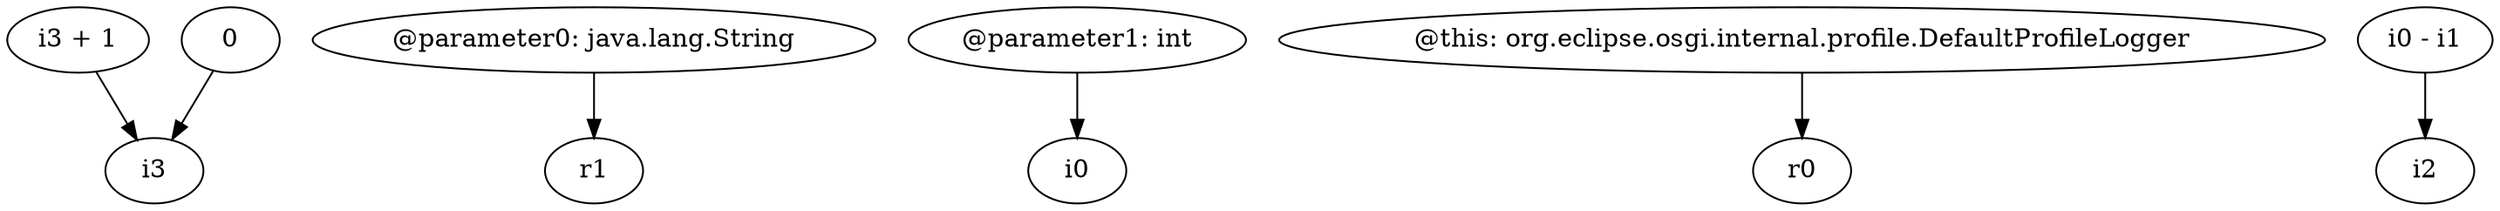 digraph g {
0[label="i3 + 1"]
1[label="i3"]
0->1[label=""]
2[label="@parameter0: java.lang.String"]
3[label="r1"]
2->3[label=""]
4[label="@parameter1: int"]
5[label="i0"]
4->5[label=""]
6[label="@this: org.eclipse.osgi.internal.profile.DefaultProfileLogger"]
7[label="r0"]
6->7[label=""]
8[label="0"]
8->1[label=""]
9[label="i0 - i1"]
10[label="i2"]
9->10[label=""]
}